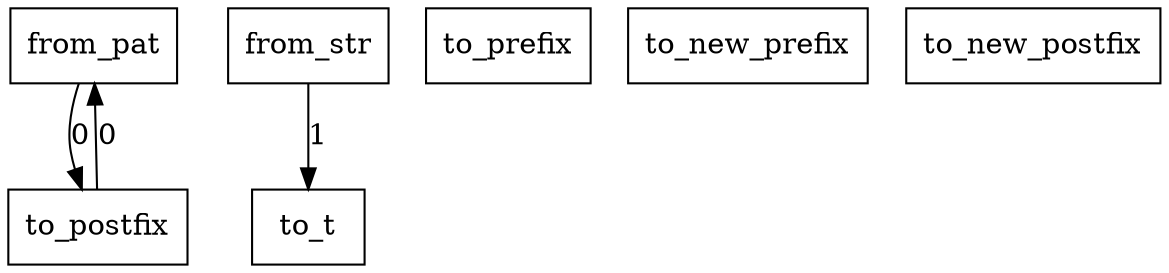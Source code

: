 digraph {
    graph [rankdir=TB
          ,bgcolor=transparent];
    node [shape=box
         ,fillcolor=white
         ,style=filled];
    0 [label=<from_pat>];
    1 [label=<from_str>];
    2 [label=<to_t>];
    3 [label=<to_prefix>];
    4 [label=<to_postfix>];
    5 [label=<to_new_prefix>];
    6 [label=<to_new_postfix>];
    0 -> 4 [label=0];
    1 -> 2 [label=1];
    4 -> 0 [label=0];
}